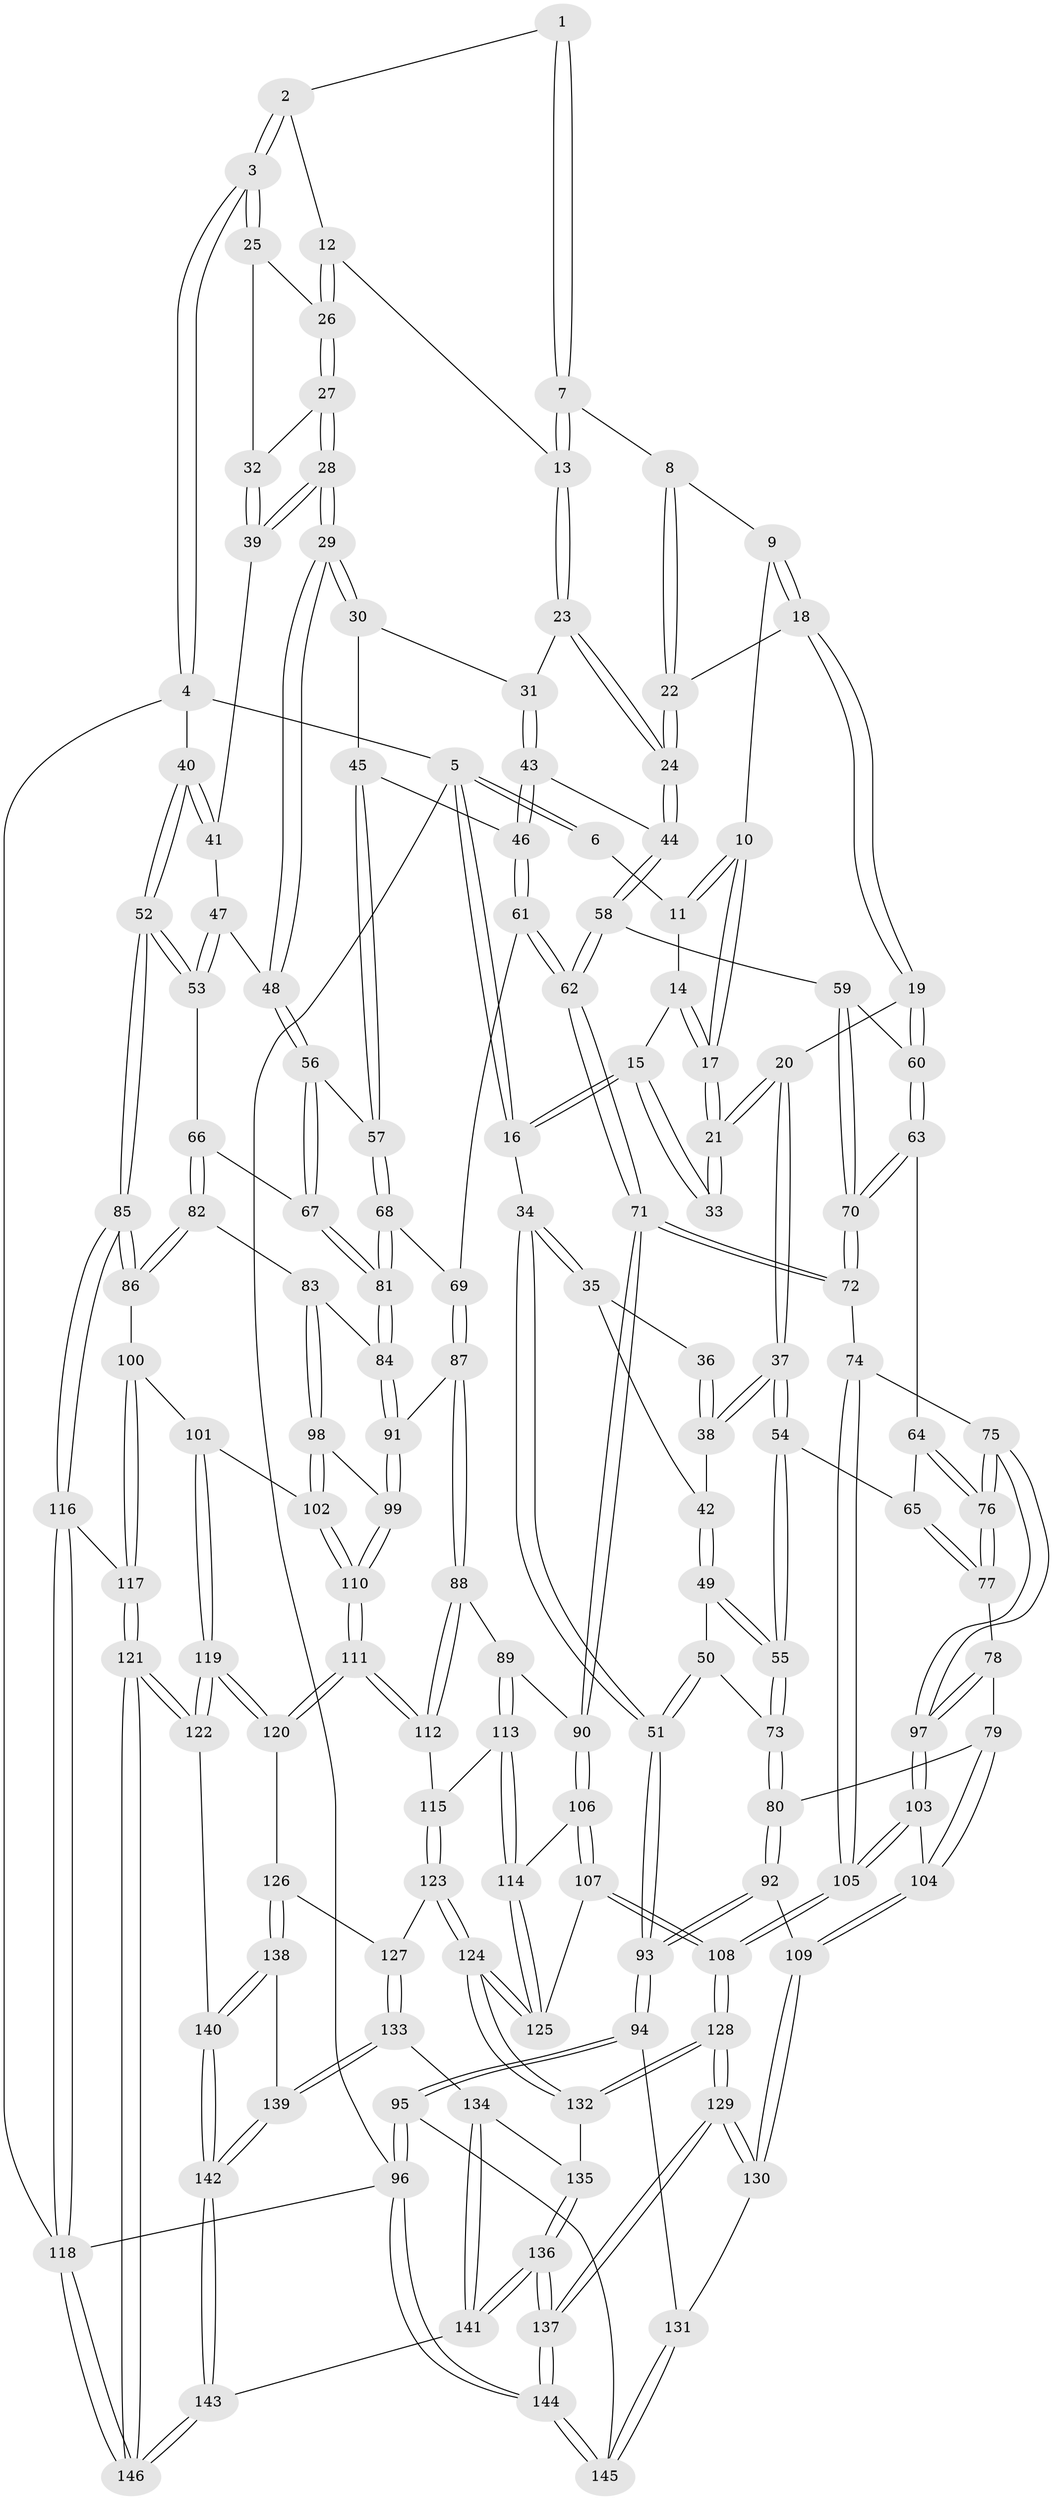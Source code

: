 // Generated by graph-tools (version 1.1) at 2025/03/03/09/25 03:03:21]
// undirected, 146 vertices, 362 edges
graph export_dot {
graph [start="1"]
  node [color=gray90,style=filled];
  1 [pos="+0.43209701900748027+0"];
  2 [pos="+0.796465920288007+0"];
  3 [pos="+1+0"];
  4 [pos="+1+0"];
  5 [pos="+0+0"];
  6 [pos="+0.17977365031719114+0"];
  7 [pos="+0.46638496050681666+0.10822440925424753"];
  8 [pos="+0.3725476368629249+0.13493124518912616"];
  9 [pos="+0.31644434087799794+0.12869166460243903"];
  10 [pos="+0.24240997087390734+0.10645692170589381"];
  11 [pos="+0.19927150304368638+0.029685193997927063"];
  12 [pos="+0.6381217039429703+0.17447932180655215"];
  13 [pos="+0.5707459603460884+0.1827838791868827"];
  14 [pos="+0.05193905774215955+0.1367683157136765"];
  15 [pos="+0+0.17242573981844017"];
  16 [pos="+0+0.1388062433199407"];
  17 [pos="+0.18536912994900254+0.2599220950895064"];
  18 [pos="+0.30552654855295164+0.34543303286009797"];
  19 [pos="+0.27531588986816413+0.35332260798903486"];
  20 [pos="+0.21139540351620653+0.3361001842339869"];
  21 [pos="+0.18350088683197432+0.2851797498567127"];
  22 [pos="+0.36140000373961306+0.339311168222059"];
  23 [pos="+0.5626431524201587+0.19609344265668863"];
  24 [pos="+0.40451161902729543+0.3490558911918453"];
  25 [pos="+0.8886629630486866+0.1266708989268856"];
  26 [pos="+0.646204393474921+0.1806325219613871"];
  27 [pos="+0.6627083758063084+0.2033355080836808"];
  28 [pos="+0.6955095204693658+0.3740346695715246"];
  29 [pos="+0.6943170383510928+0.3840221784139602"];
  30 [pos="+0.5892114572027398+0.390902576230834"];
  31 [pos="+0.5638464577337065+0.37807470453450365"];
  32 [pos="+0.8584255706253885+0.2806220931464012"];
  33 [pos="+0.07182139919490713+0.27673912244128274"];
  34 [pos="+0+0.27999986276852856"];
  35 [pos="+0.030589588386471588+0.35417104147152884"];
  36 [pos="+0.04919336008834223+0.3271672165400629"];
  37 [pos="+0.16640096005897986+0.38991163953333924"];
  38 [pos="+0.10578349619661777+0.39027437351572986"];
  39 [pos="+0.8810404552961447+0.31362973681136086"];
  40 [pos="+1+0.39585624407308323"];
  41 [pos="+0.8929813982784568+0.32380289591670036"];
  42 [pos="+0.05053578812796331+0.3960226287848638"];
  43 [pos="+0.5104012483800858+0.40898634453392685"];
  44 [pos="+0.40732193965493335+0.3535787644721413"];
  45 [pos="+0.5872952326084547+0.4387875842538108"];
  46 [pos="+0.5230438067920294+0.45848124812103985"];
  47 [pos="+0.8458384599451232+0.3845314025876453"];
  48 [pos="+0.6959003705306226+0.3892400608249065"];
  49 [pos="+0.01999075363068765+0.43209561862799806"];
  50 [pos="+0+0.4481073881399012"];
  51 [pos="+0+0.43567947904465354"];
  52 [pos="+1+0.530010583694138"];
  53 [pos="+0.7966025080757545+0.4906203636479984"];
  54 [pos="+0.1387408914207978+0.49957813893695296"];
  55 [pos="+0.11481948822323379+0.5111000110851825"];
  56 [pos="+0.7113589305699693+0.4855631398933207"];
  57 [pos="+0.6419453010530689+0.49321119367642485"];
  58 [pos="+0.4124383747859666+0.4600470650472943"];
  59 [pos="+0.38376311481407815+0.4880992888747701"];
  60 [pos="+0.2887224987361971+0.45175172434736366"];
  61 [pos="+0.5159568006436634+0.5366056838627774"];
  62 [pos="+0.5079954148632322+0.5388332247841379"];
  63 [pos="+0.28020518929634414+0.505962670263654"];
  64 [pos="+0.2570573724054276+0.5246481670496118"];
  65 [pos="+0.15052360709625487+0.5075050638594845"];
  66 [pos="+0.7539906427686881+0.5082460676592151"];
  67 [pos="+0.7129855697355865+0.4872042622388119"];
  68 [pos="+0.5451048808656301+0.5378079049312889"];
  69 [pos="+0.5260974344364783+0.5398857483183491"];
  70 [pos="+0.36138354136560186+0.5513920355732209"];
  71 [pos="+0.40770511176307717+0.6310131672582406"];
  72 [pos="+0.3926500201721895+0.6275210676001338"];
  73 [pos="+0.07542210284809543+0.5537445313575522"];
  74 [pos="+0.3894225783325624+0.6287338867456009"];
  75 [pos="+0.25529260949736116+0.6401466618423569"];
  76 [pos="+0.2545905543717752+0.6383266770775984"];
  77 [pos="+0.1820299718014887+0.5810139561581275"];
  78 [pos="+0.12168193554818109+0.6400087356661143"];
  79 [pos="+0.07182513356788786+0.6385950171538137"];
  80 [pos="+0.040072911267683566+0.6295977151575984"];
  81 [pos="+0.6398320425120768+0.6083651918184904"];
  82 [pos="+0.783136592769201+0.6274317675786798"];
  83 [pos="+0.7379851760964387+0.6506233243959872"];
  84 [pos="+0.6412662614847561+0.6369210395169281"];
  85 [pos="+1+0.6808318243818393"];
  86 [pos="+0.8528317702010284+0.6744610547084139"];
  87 [pos="+0.5804300535359126+0.6816870877583155"];
  88 [pos="+0.5739583083587049+0.6902855487516221"];
  89 [pos="+0.5302100548508388+0.7075571671625969"];
  90 [pos="+0.424758851166453+0.6572636940770878"];
  91 [pos="+0.6114308805674634+0.6686119277234714"];
  92 [pos="+0+0.6812300641595977"];
  93 [pos="+0+0.7366098786271973"];
  94 [pos="+0+0.7818286965502922"];
  95 [pos="+0+0.8569492910668877"];
  96 [pos="+0+1"];
  97 [pos="+0.23075286066505965+0.6776226841988904"];
  98 [pos="+0.7193272476697052+0.686985929779781"];
  99 [pos="+0.6843537960249184+0.7238223547729751"];
  100 [pos="+0.8071307776853488+0.7441802437196221"];
  101 [pos="+0.7912629808834036+0.7540937104876217"];
  102 [pos="+0.7496215475866518+0.7559826036179799"];
  103 [pos="+0.2281518402082307+0.7051406466097362"];
  104 [pos="+0.17313627580844249+0.7575331900297103"];
  105 [pos="+0.3073653189236588+0.7764315385414399"];
  106 [pos="+0.4142918933529485+0.7523205521807411"];
  107 [pos="+0.39045801652460593+0.7973793471326533"];
  108 [pos="+0.3361043528194963+0.8445603299448727"];
  109 [pos="+0.15661963302233425+0.7878658905287221"];
  110 [pos="+0.6801348430423584+0.7863959873970089"];
  111 [pos="+0.676030628164748+0.7931970643414517"];
  112 [pos="+0.6142642070123144+0.7562850447568811"];
  113 [pos="+0.5196521873445038+0.7610344098156951"];
  114 [pos="+0.5083083118428421+0.7785622370238897"];
  115 [pos="+0.5764717942057143+0.792490966010575"];
  116 [pos="+1+0.725491174086829"];
  117 [pos="+0.8735842958753909+0.9259419304445962"];
  118 [pos="+1+1"];
  119 [pos="+0.7563301761226625+0.861176911389696"];
  120 [pos="+0.6770530982088514+0.8223090313720848"];
  121 [pos="+0.8531777925475558+0.9467760176556262"];
  122 [pos="+0.816363509344673+0.9287664906959624"];
  123 [pos="+0.5811125395130443+0.8227273989222788"];
  124 [pos="+0.5030730422249801+0.824827244821734"];
  125 [pos="+0.5008808772786532+0.8167470615009284"];
  126 [pos="+0.6570197742702149+0.8409344569252302"];
  127 [pos="+0.593215525663885+0.8343702299811847"];
  128 [pos="+0.32695299250679905+0.8885424253935781"];
  129 [pos="+0.32078352922012515+0.9033302844918008"];
  130 [pos="+0.15725160832544866+0.8239805342130921"];
  131 [pos="+0.08726717200509573+0.8859291769892781"];
  132 [pos="+0.5009387700681861+0.8448885292695494"];
  133 [pos="+0.558284103886018+0.8784991506594614"];
  134 [pos="+0.5517333632461011+0.8791902636708238"];
  135 [pos="+0.5045481168805452+0.8540194742551276"];
  136 [pos="+0.3850004868386615+1"];
  137 [pos="+0.3528311609646544+1"];
  138 [pos="+0.6357589856243709+0.9239505786900161"];
  139 [pos="+0.6289346239391329+0.9320691466782767"];
  140 [pos="+0.7746868242753051+0.9351962468799051"];
  141 [pos="+0.45048753947471437+1"];
  142 [pos="+0.594657817910638+1"];
  143 [pos="+0.48976658538816437+1"];
  144 [pos="+0.254203239272272+1"];
  145 [pos="+0.1288822686034232+1"];
  146 [pos="+0.8479986970512499+1"];
  1 -- 2;
  1 -- 7;
  1 -- 7;
  2 -- 3;
  2 -- 3;
  2 -- 12;
  3 -- 4;
  3 -- 4;
  3 -- 25;
  3 -- 25;
  4 -- 5;
  4 -- 40;
  4 -- 118;
  5 -- 6;
  5 -- 6;
  5 -- 16;
  5 -- 16;
  5 -- 96;
  6 -- 11;
  7 -- 8;
  7 -- 13;
  7 -- 13;
  8 -- 9;
  8 -- 22;
  8 -- 22;
  9 -- 10;
  9 -- 18;
  9 -- 18;
  10 -- 11;
  10 -- 11;
  10 -- 17;
  10 -- 17;
  11 -- 14;
  12 -- 13;
  12 -- 26;
  12 -- 26;
  13 -- 23;
  13 -- 23;
  14 -- 15;
  14 -- 17;
  14 -- 17;
  15 -- 16;
  15 -- 16;
  15 -- 33;
  15 -- 33;
  16 -- 34;
  17 -- 21;
  17 -- 21;
  18 -- 19;
  18 -- 19;
  18 -- 22;
  19 -- 20;
  19 -- 60;
  19 -- 60;
  20 -- 21;
  20 -- 21;
  20 -- 37;
  20 -- 37;
  21 -- 33;
  21 -- 33;
  22 -- 24;
  22 -- 24;
  23 -- 24;
  23 -- 24;
  23 -- 31;
  24 -- 44;
  24 -- 44;
  25 -- 26;
  25 -- 32;
  26 -- 27;
  26 -- 27;
  27 -- 28;
  27 -- 28;
  27 -- 32;
  28 -- 29;
  28 -- 29;
  28 -- 39;
  28 -- 39;
  29 -- 30;
  29 -- 30;
  29 -- 48;
  29 -- 48;
  30 -- 31;
  30 -- 45;
  31 -- 43;
  31 -- 43;
  32 -- 39;
  32 -- 39;
  34 -- 35;
  34 -- 35;
  34 -- 51;
  34 -- 51;
  35 -- 36;
  35 -- 42;
  36 -- 38;
  36 -- 38;
  37 -- 38;
  37 -- 38;
  37 -- 54;
  37 -- 54;
  38 -- 42;
  39 -- 41;
  40 -- 41;
  40 -- 41;
  40 -- 52;
  40 -- 52;
  41 -- 47;
  42 -- 49;
  42 -- 49;
  43 -- 44;
  43 -- 46;
  43 -- 46;
  44 -- 58;
  44 -- 58;
  45 -- 46;
  45 -- 57;
  45 -- 57;
  46 -- 61;
  46 -- 61;
  47 -- 48;
  47 -- 53;
  47 -- 53;
  48 -- 56;
  48 -- 56;
  49 -- 50;
  49 -- 55;
  49 -- 55;
  50 -- 51;
  50 -- 51;
  50 -- 73;
  51 -- 93;
  51 -- 93;
  52 -- 53;
  52 -- 53;
  52 -- 85;
  52 -- 85;
  53 -- 66;
  54 -- 55;
  54 -- 55;
  54 -- 65;
  55 -- 73;
  55 -- 73;
  56 -- 57;
  56 -- 67;
  56 -- 67;
  57 -- 68;
  57 -- 68;
  58 -- 59;
  58 -- 62;
  58 -- 62;
  59 -- 60;
  59 -- 70;
  59 -- 70;
  60 -- 63;
  60 -- 63;
  61 -- 62;
  61 -- 62;
  61 -- 69;
  62 -- 71;
  62 -- 71;
  63 -- 64;
  63 -- 70;
  63 -- 70;
  64 -- 65;
  64 -- 76;
  64 -- 76;
  65 -- 77;
  65 -- 77;
  66 -- 67;
  66 -- 82;
  66 -- 82;
  67 -- 81;
  67 -- 81;
  68 -- 69;
  68 -- 81;
  68 -- 81;
  69 -- 87;
  69 -- 87;
  70 -- 72;
  70 -- 72;
  71 -- 72;
  71 -- 72;
  71 -- 90;
  71 -- 90;
  72 -- 74;
  73 -- 80;
  73 -- 80;
  74 -- 75;
  74 -- 105;
  74 -- 105;
  75 -- 76;
  75 -- 76;
  75 -- 97;
  75 -- 97;
  76 -- 77;
  76 -- 77;
  77 -- 78;
  78 -- 79;
  78 -- 97;
  78 -- 97;
  79 -- 80;
  79 -- 104;
  79 -- 104;
  80 -- 92;
  80 -- 92;
  81 -- 84;
  81 -- 84;
  82 -- 83;
  82 -- 86;
  82 -- 86;
  83 -- 84;
  83 -- 98;
  83 -- 98;
  84 -- 91;
  84 -- 91;
  85 -- 86;
  85 -- 86;
  85 -- 116;
  85 -- 116;
  86 -- 100;
  87 -- 88;
  87 -- 88;
  87 -- 91;
  88 -- 89;
  88 -- 112;
  88 -- 112;
  89 -- 90;
  89 -- 113;
  89 -- 113;
  90 -- 106;
  90 -- 106;
  91 -- 99;
  91 -- 99;
  92 -- 93;
  92 -- 93;
  92 -- 109;
  93 -- 94;
  93 -- 94;
  94 -- 95;
  94 -- 95;
  94 -- 131;
  95 -- 96;
  95 -- 96;
  95 -- 145;
  96 -- 144;
  96 -- 144;
  96 -- 118;
  97 -- 103;
  97 -- 103;
  98 -- 99;
  98 -- 102;
  98 -- 102;
  99 -- 110;
  99 -- 110;
  100 -- 101;
  100 -- 117;
  100 -- 117;
  101 -- 102;
  101 -- 119;
  101 -- 119;
  102 -- 110;
  102 -- 110;
  103 -- 104;
  103 -- 105;
  103 -- 105;
  104 -- 109;
  104 -- 109;
  105 -- 108;
  105 -- 108;
  106 -- 107;
  106 -- 107;
  106 -- 114;
  107 -- 108;
  107 -- 108;
  107 -- 125;
  108 -- 128;
  108 -- 128;
  109 -- 130;
  109 -- 130;
  110 -- 111;
  110 -- 111;
  111 -- 112;
  111 -- 112;
  111 -- 120;
  111 -- 120;
  112 -- 115;
  113 -- 114;
  113 -- 114;
  113 -- 115;
  114 -- 125;
  114 -- 125;
  115 -- 123;
  115 -- 123;
  116 -- 117;
  116 -- 118;
  116 -- 118;
  117 -- 121;
  117 -- 121;
  118 -- 146;
  118 -- 146;
  119 -- 120;
  119 -- 120;
  119 -- 122;
  119 -- 122;
  120 -- 126;
  121 -- 122;
  121 -- 122;
  121 -- 146;
  121 -- 146;
  122 -- 140;
  123 -- 124;
  123 -- 124;
  123 -- 127;
  124 -- 125;
  124 -- 125;
  124 -- 132;
  124 -- 132;
  126 -- 127;
  126 -- 138;
  126 -- 138;
  127 -- 133;
  127 -- 133;
  128 -- 129;
  128 -- 129;
  128 -- 132;
  128 -- 132;
  129 -- 130;
  129 -- 130;
  129 -- 137;
  129 -- 137;
  130 -- 131;
  131 -- 145;
  131 -- 145;
  132 -- 135;
  133 -- 134;
  133 -- 139;
  133 -- 139;
  134 -- 135;
  134 -- 141;
  134 -- 141;
  135 -- 136;
  135 -- 136;
  136 -- 137;
  136 -- 137;
  136 -- 141;
  136 -- 141;
  137 -- 144;
  137 -- 144;
  138 -- 139;
  138 -- 140;
  138 -- 140;
  139 -- 142;
  139 -- 142;
  140 -- 142;
  140 -- 142;
  141 -- 143;
  142 -- 143;
  142 -- 143;
  143 -- 146;
  143 -- 146;
  144 -- 145;
  144 -- 145;
}
